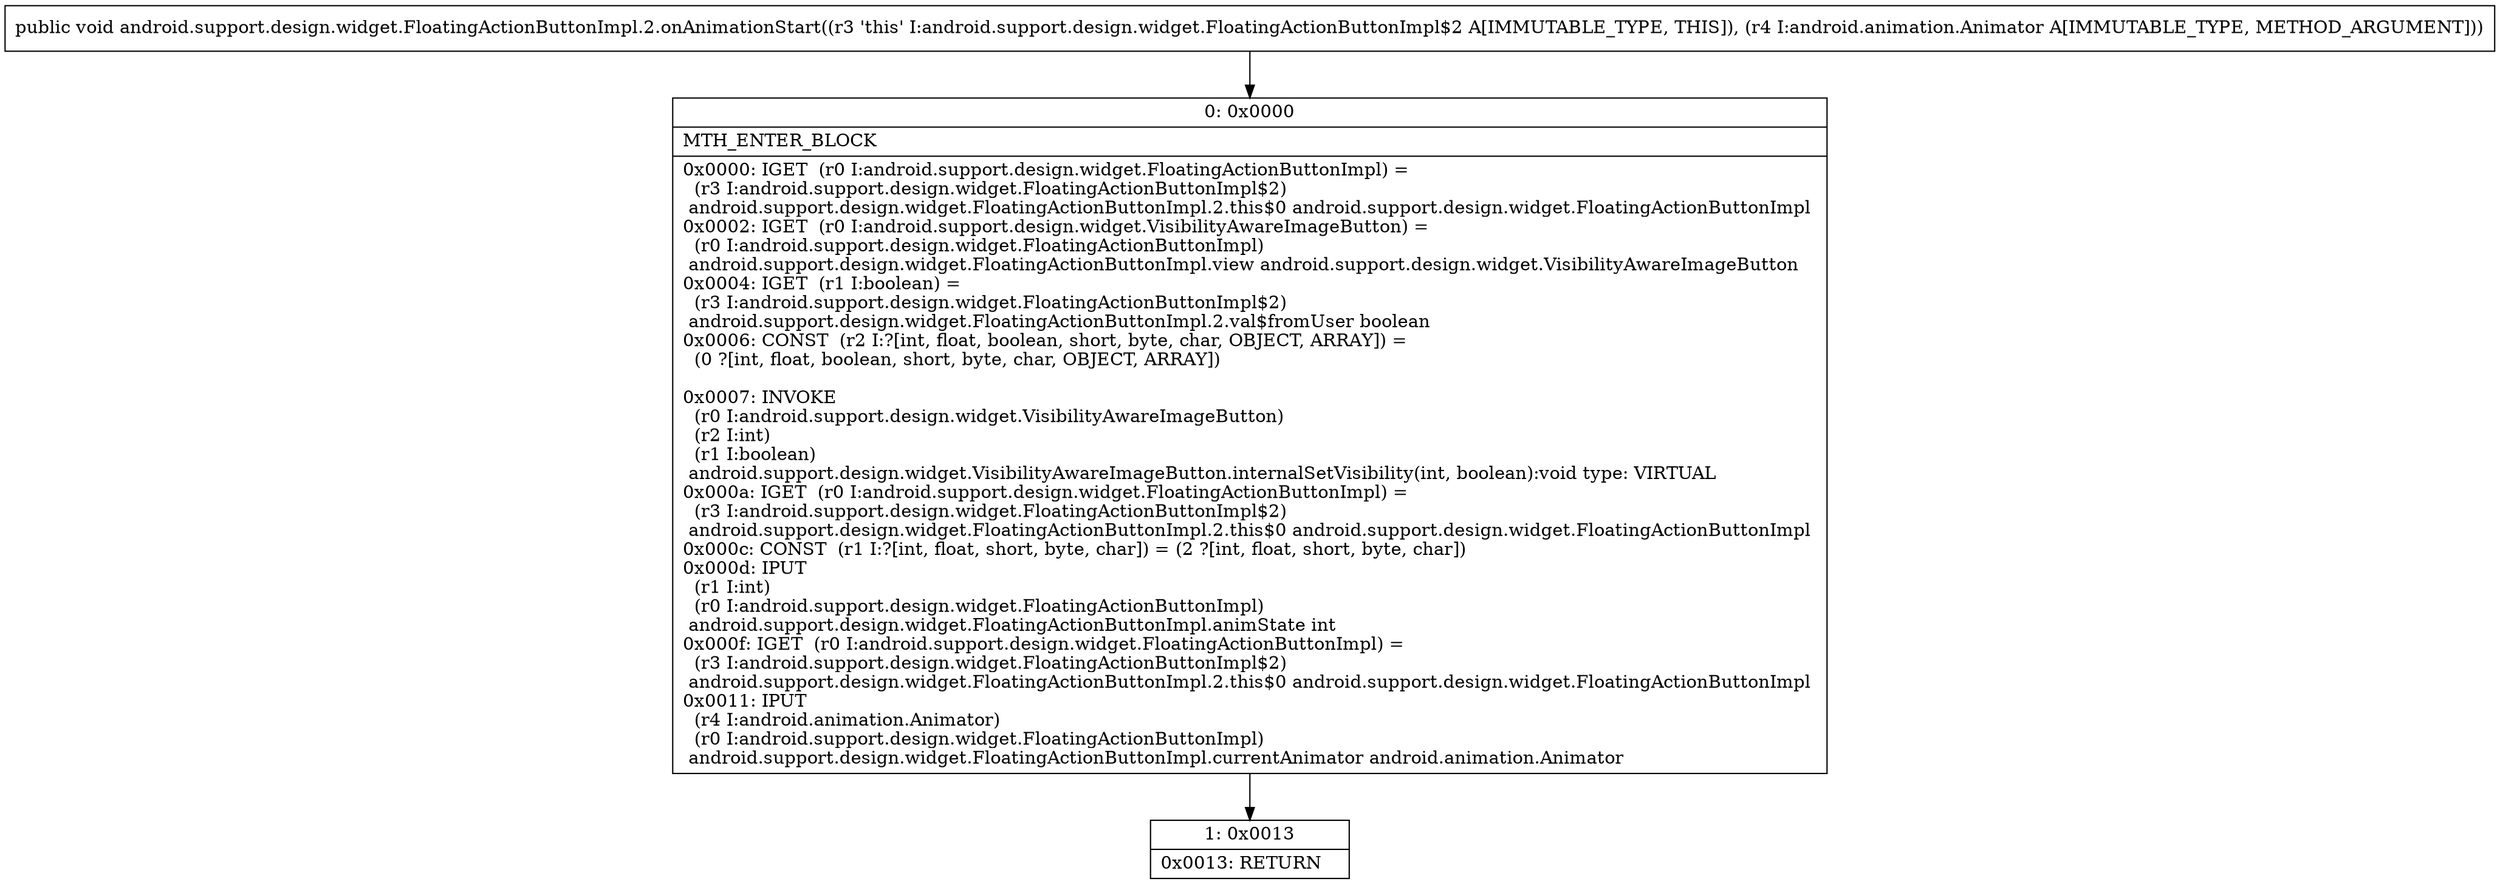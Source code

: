 digraph "CFG forandroid.support.design.widget.FloatingActionButtonImpl.2.onAnimationStart(Landroid\/animation\/Animator;)V" {
Node_0 [shape=record,label="{0\:\ 0x0000|MTH_ENTER_BLOCK\l|0x0000: IGET  (r0 I:android.support.design.widget.FloatingActionButtonImpl) = \l  (r3 I:android.support.design.widget.FloatingActionButtonImpl$2)\l android.support.design.widget.FloatingActionButtonImpl.2.this$0 android.support.design.widget.FloatingActionButtonImpl \l0x0002: IGET  (r0 I:android.support.design.widget.VisibilityAwareImageButton) = \l  (r0 I:android.support.design.widget.FloatingActionButtonImpl)\l android.support.design.widget.FloatingActionButtonImpl.view android.support.design.widget.VisibilityAwareImageButton \l0x0004: IGET  (r1 I:boolean) = \l  (r3 I:android.support.design.widget.FloatingActionButtonImpl$2)\l android.support.design.widget.FloatingActionButtonImpl.2.val$fromUser boolean \l0x0006: CONST  (r2 I:?[int, float, boolean, short, byte, char, OBJECT, ARRAY]) = \l  (0 ?[int, float, boolean, short, byte, char, OBJECT, ARRAY])\l \l0x0007: INVOKE  \l  (r0 I:android.support.design.widget.VisibilityAwareImageButton)\l  (r2 I:int)\l  (r1 I:boolean)\l android.support.design.widget.VisibilityAwareImageButton.internalSetVisibility(int, boolean):void type: VIRTUAL \l0x000a: IGET  (r0 I:android.support.design.widget.FloatingActionButtonImpl) = \l  (r3 I:android.support.design.widget.FloatingActionButtonImpl$2)\l android.support.design.widget.FloatingActionButtonImpl.2.this$0 android.support.design.widget.FloatingActionButtonImpl \l0x000c: CONST  (r1 I:?[int, float, short, byte, char]) = (2 ?[int, float, short, byte, char]) \l0x000d: IPUT  \l  (r1 I:int)\l  (r0 I:android.support.design.widget.FloatingActionButtonImpl)\l android.support.design.widget.FloatingActionButtonImpl.animState int \l0x000f: IGET  (r0 I:android.support.design.widget.FloatingActionButtonImpl) = \l  (r3 I:android.support.design.widget.FloatingActionButtonImpl$2)\l android.support.design.widget.FloatingActionButtonImpl.2.this$0 android.support.design.widget.FloatingActionButtonImpl \l0x0011: IPUT  \l  (r4 I:android.animation.Animator)\l  (r0 I:android.support.design.widget.FloatingActionButtonImpl)\l android.support.design.widget.FloatingActionButtonImpl.currentAnimator android.animation.Animator \l}"];
Node_1 [shape=record,label="{1\:\ 0x0013|0x0013: RETURN   \l}"];
MethodNode[shape=record,label="{public void android.support.design.widget.FloatingActionButtonImpl.2.onAnimationStart((r3 'this' I:android.support.design.widget.FloatingActionButtonImpl$2 A[IMMUTABLE_TYPE, THIS]), (r4 I:android.animation.Animator A[IMMUTABLE_TYPE, METHOD_ARGUMENT])) }"];
MethodNode -> Node_0;
Node_0 -> Node_1;
}

